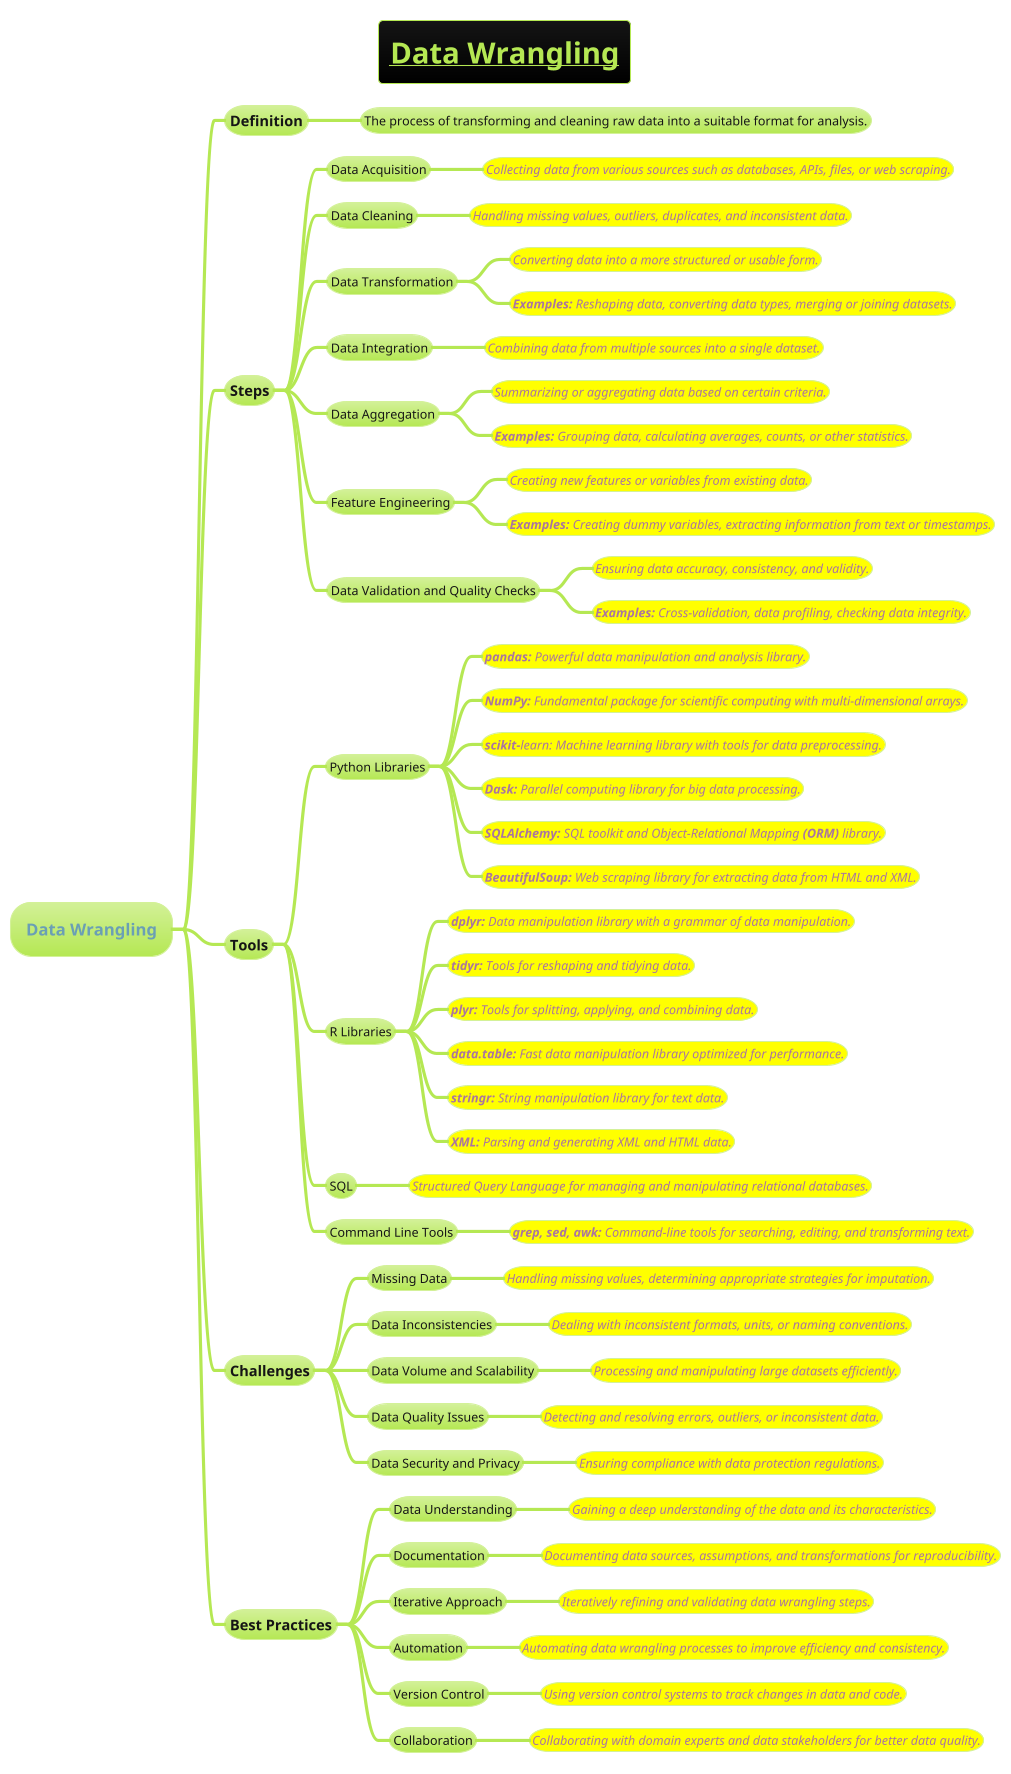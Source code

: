@startmindmap
title =__Data Wrangling__
!theme hacker

* Data Wrangling

** Definition
*** The process of transforming and cleaning raw data into a suitable format for analysis.

** Steps

*** Data Acquisition
****[#yellow] ====<size:12>Collecting data from various sources such as databases, APIs, files, or web scraping.

*** Data Cleaning
****[#yellow] ====<size:12>Handling missing values, outliers, duplicates, and inconsistent data.

*** Data Transformation
****[#yellow] ====<size:12>Converting data into a more structured or usable form.
****[#yellow] ====<size:12>**Examples:** Reshaping data, converting data types, merging or joining datasets.

*** Data Integration
****[#yellow] ====<size:12>Combining data from multiple sources into a single dataset.

*** Data Aggregation
****[#yellow] ====<size:12>Summarizing or aggregating data based on certain criteria.
****[#yellow] ====<size:12>**Examples:** Grouping data, calculating averages, counts, or other statistics.

*** Feature Engineering
****[#yellow] ====<size:12>Creating new features or variables from existing data.
****[#yellow] ====<size:12>**Examples:** Creating dummy variables, extracting information from text or timestamps.

*** Data Validation and Quality Checks
****[#yellow] ====<size:12>Ensuring data accuracy, consistency, and validity.
****[#yellow] ====<size:12>**Examples:** Cross-validation, data profiling, checking data integrity.

** Tools

*** Python Libraries
****[#yellow] ====<size:12>**pandas:** Powerful data manipulation and analysis library.
****[#yellow] ====<size:12>**NumPy:** Fundamental package for scientific computing with multi-dimensional arrays.
****[#yellow] ====<size:12>**scikit-**learn: Machine learning library with tools for data preprocessing.
****[#yellow] ====<size:12>**Dask:** Parallel computing library for big data processing.
****[#yellow] ====<size:12>**SQLAlchemy:** SQL toolkit and Object-Relational Mapping **(ORM)** library.
****[#yellow] ====<size:12>**BeautifulSoup:** Web scraping library for extracting data from HTML and XML.

*** R Libraries
****[#yellow] ====<size:12>**dplyr:** Data manipulation library with a grammar of data manipulation.
****[#yellow] ====<size:12>**tidyr:** Tools for reshaping and tidying data.
****[#yellow] ====<size:12>**plyr:** Tools for splitting, applying, and combining data.
****[#yellow] ====<size:12>**data.table:** Fast data manipulation library optimized for performance.
****[#yellow] ====<size:12>**stringr:** String manipulation library for text data.
****[#yellow] ====<size:12>**XML:** Parsing and generating XML and HTML data.

*** SQL
****[#yellow] ====<size:12>Structured Query Language for managing and manipulating relational databases.

*** Command Line Tools
****[#yellow] ====<size:12>**grep, sed, awk:** Command-line tools for searching, editing, and transforming text.

** Challenges

*** Missing Data
****[#yellow] ====<size:12>Handling missing values, determining appropriate strategies for imputation.

*** Data Inconsistencies
****[#yellow] ====<size:12>Dealing with inconsistent formats, units, or naming conventions.

*** Data Volume and Scalability
****[#yellow] ====<size:12>Processing and manipulating large datasets efficiently.

*** Data Quality Issues
****[#yellow] ====<size:12>Detecting and resolving errors, outliers, or inconsistent data.

*** Data Security and Privacy
****[#yellow] ====<size:12>Ensuring compliance with data protection regulations.

** Best Practices

*** Data Understanding
****[#yellow] ====<size:12>Gaining a deep understanding of the data and its characteristics.

*** Documentation
****[#yellow] ====<size:12>Documenting data sources, assumptions, and transformations for reproducibility.

*** Iterative Approach
****[#yellow] ====<size:12>Iteratively refining and validating data wrangling steps.

*** Automation
****[#yellow] ====<size:12>Automating data wrangling processes to improve efficiency and consistency.

*** Version Control
****[#yellow] ====<size:12>Using version control systems to track changes in data and code.

*** Collaboration
****[#yellow] ====<size:12>Collaborating with domain experts and data stakeholders for better data quality.

@endmindmap
